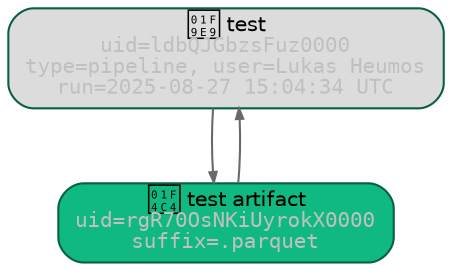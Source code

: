 digraph artifact_rgR70OsNKiUyrokX0000 {
	node [color="#065f46" fillcolor=honeydew fontname=Helvetica fontsize=10]
	edge [arrowsize=0.5]
	run_X6NlMskfo0vbjAd1 [label=<🧩 test<BR/><FONT COLOR="GREY" POINT-SIZE="10" FACE="Monospace">uid=ldbQJGbzsFuz0000<BR/>type=pipeline, user=Lukas Heumos<BR/>run=2025-08-27 15:04:34 UTC</FONT>> fillcolor=gainsboro shape=box style="rounded,filled"]
	artifact_rgR70OsNKiUyrokX0000 [label=<📄 test artifact<BR/><FONT COLOR="GREY" POINT-SIZE="10" FACE="Monospace">uid=rgR70OsNKiUyrokX0000<BR/>suffix=.parquet</FONT>> fillcolor=honeydew shape=box style="rounded,filled"]
	run_X6NlMskfo0vbjAd1 -> artifact_rgR70OsNKiUyrokX0000 [color=dimgrey]
	artifact_rgR70OsNKiUyrokX0000 [label=<📄 test artifact<BR/><FONT COLOR="GREY" POINT-SIZE="10" FACE="Monospace">uid=rgR70OsNKiUyrokX0000<BR/>suffix=.parquet</FONT>> fillcolor=honeydew shape=box style="rounded,filled"]
	run_X6NlMskfo0vbjAd1 [label=<🧩 test<BR/><FONT COLOR="GREY" POINT-SIZE="10" FACE="Monospace">uid=ldbQJGbzsFuz0000<BR/>type=pipeline, user=Lukas Heumos<BR/>run=2025-08-27 15:04:34 UTC</FONT>> fillcolor=gainsboro shape=box style="rounded,filled"]
	artifact_rgR70OsNKiUyrokX0000 -> run_X6NlMskfo0vbjAd1 [color=dimgrey]
	artifact_rgR70OsNKiUyrokX0000 [label=<📄 test artifact<BR/><FONT COLOR="GREY" POINT-SIZE="10" FACE="Monospace">uid=rgR70OsNKiUyrokX0000<BR/>suffix=.parquet</FONT>> fillcolor="#10b981" shape=box style="rounded,filled"]
}
